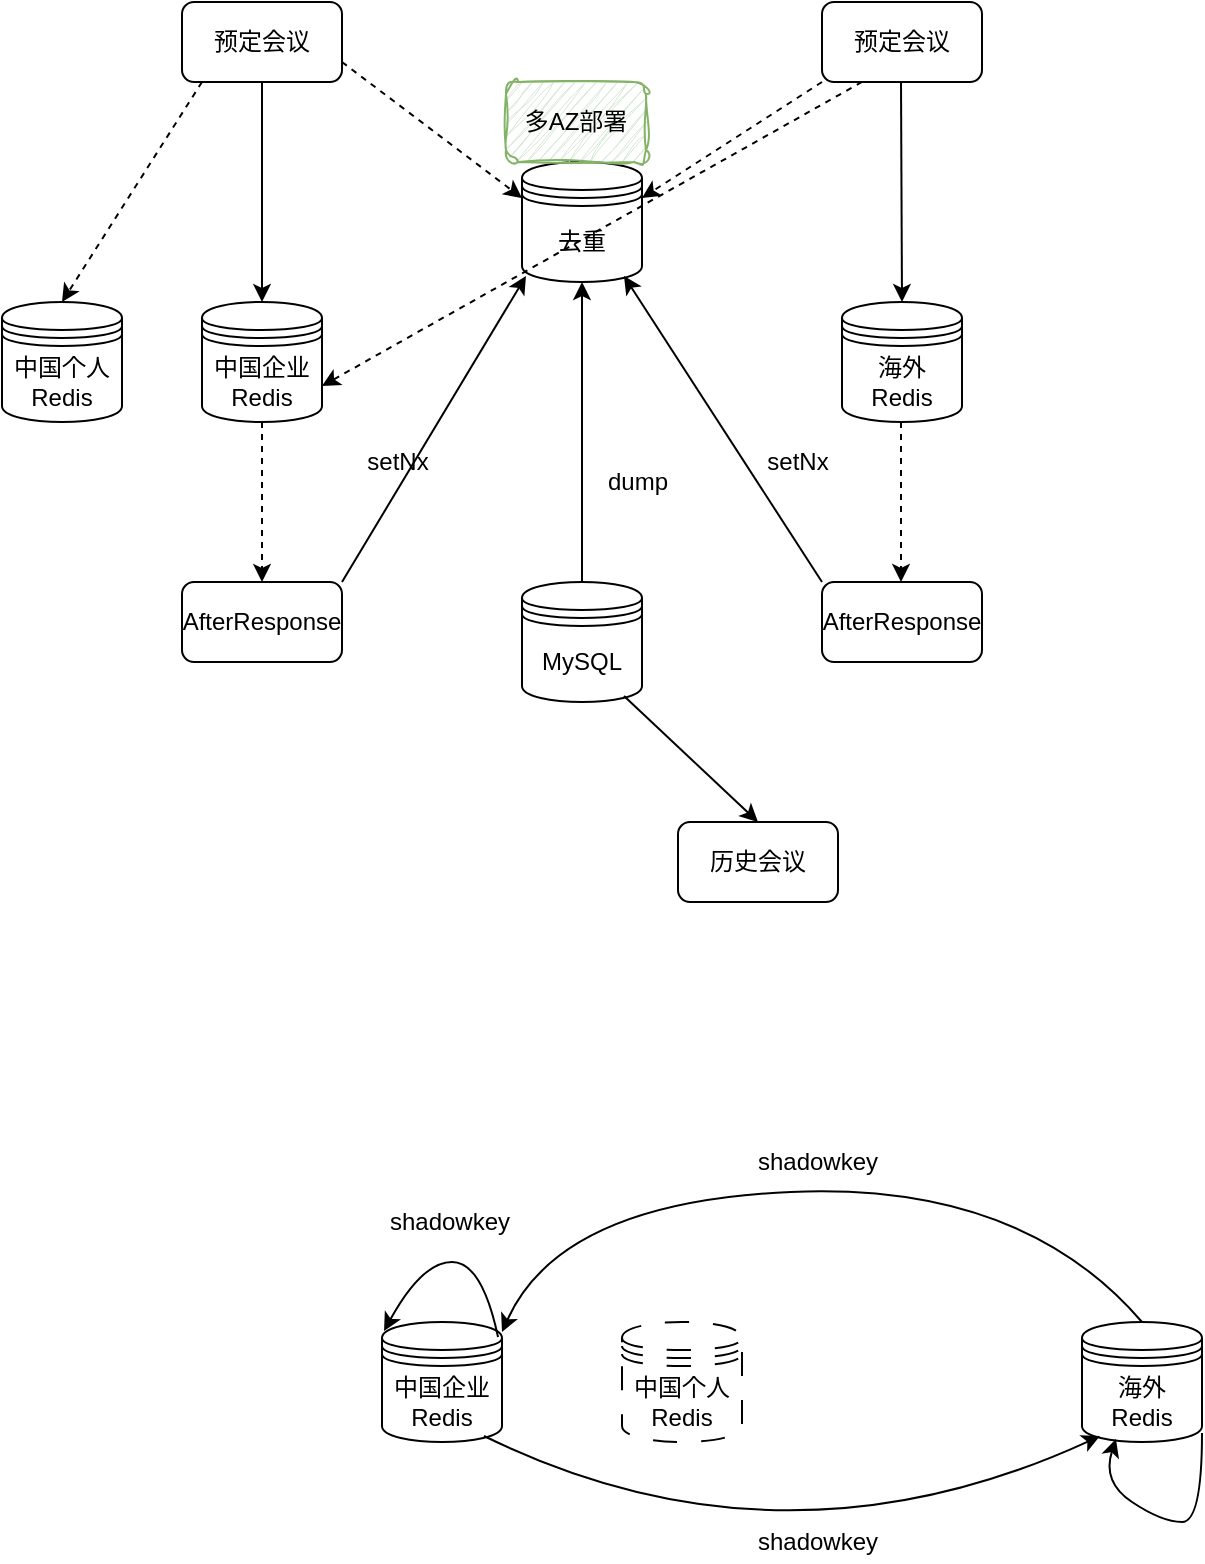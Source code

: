 <mxfile version="21.1.1" type="github">
  <diagram name="第 1 页" id="kEp3wRJRInudLF3USH4L">
    <mxGraphModel dx="1306" dy="746" grid="1" gridSize="10" guides="1" tooltips="1" connect="1" arrows="1" fold="1" page="1" pageScale="1" pageWidth="827" pageHeight="1169" math="0" shadow="0">
      <root>
        <mxCell id="0" />
        <mxCell id="1" parent="0" />
        <mxCell id="5K3wB7KC8CeaGGnO3pnq-1" value="中国企业&lt;br&gt;Redis" style="shape=datastore;whiteSpace=wrap;html=1;fillColor=none;" vertex="1" parent="1">
          <mxGeometry x="120" y="350" width="60" height="60" as="geometry" />
        </mxCell>
        <mxCell id="5K3wB7KC8CeaGGnO3pnq-2" value="海外&lt;br&gt;Redis" style="shape=datastore;whiteSpace=wrap;html=1;fillColor=none;" vertex="1" parent="1">
          <mxGeometry x="440" y="350" width="60" height="60" as="geometry" />
        </mxCell>
        <mxCell id="5K3wB7KC8CeaGGnO3pnq-3" value="去重" style="shape=datastore;whiteSpace=wrap;html=1;fillColor=none;" vertex="1" parent="1">
          <mxGeometry x="280" y="280" width="60" height="60" as="geometry" />
        </mxCell>
        <mxCell id="5K3wB7KC8CeaGGnO3pnq-4" value="预定会议" style="rounded=1;whiteSpace=wrap;html=1;fillColor=none;" vertex="1" parent="1">
          <mxGeometry x="110" y="200" width="80" height="40" as="geometry" />
        </mxCell>
        <mxCell id="5K3wB7KC8CeaGGnO3pnq-5" value="预定会议" style="rounded=1;whiteSpace=wrap;html=1;fillColor=none;" vertex="1" parent="1">
          <mxGeometry x="430" y="200" width="80" height="40" as="geometry" />
        </mxCell>
        <mxCell id="5K3wB7KC8CeaGGnO3pnq-6" value="" style="endArrow=classic;html=1;rounded=0;exitX=0.5;exitY=1;exitDx=0;exitDy=0;" edge="1" parent="1" source="5K3wB7KC8CeaGGnO3pnq-4" target="5K3wB7KC8CeaGGnO3pnq-1">
          <mxGeometry width="50" height="50" relative="1" as="geometry">
            <mxPoint x="390" y="410" as="sourcePoint" />
            <mxPoint x="440" y="360" as="targetPoint" />
          </mxGeometry>
        </mxCell>
        <mxCell id="5K3wB7KC8CeaGGnO3pnq-8" value="" style="endArrow=classic;html=1;rounded=0;exitX=0.5;exitY=1;exitDx=0;exitDy=0;" edge="1" parent="1">
          <mxGeometry width="50" height="50" relative="1" as="geometry">
            <mxPoint x="469.5" y="240" as="sourcePoint" />
            <mxPoint x="470" y="350" as="targetPoint" />
          </mxGeometry>
        </mxCell>
        <mxCell id="5K3wB7KC8CeaGGnO3pnq-9" value="MySQL" style="shape=datastore;whiteSpace=wrap;html=1;fillColor=none;" vertex="1" parent="1">
          <mxGeometry x="280" y="490" width="60" height="60" as="geometry" />
        </mxCell>
        <mxCell id="5K3wB7KC8CeaGGnO3pnq-10" value="" style="endArrow=classic;html=1;rounded=0;exitX=0.5;exitY=0;exitDx=0;exitDy=0;entryX=0.5;entryY=1;entryDx=0;entryDy=0;" edge="1" parent="1" source="5K3wB7KC8CeaGGnO3pnq-9" target="5K3wB7KC8CeaGGnO3pnq-3">
          <mxGeometry width="50" height="50" relative="1" as="geometry">
            <mxPoint x="160" y="250" as="sourcePoint" />
            <mxPoint x="160" y="390" as="targetPoint" />
          </mxGeometry>
        </mxCell>
        <mxCell id="5K3wB7KC8CeaGGnO3pnq-11" value="dump" style="rounded=0;whiteSpace=wrap;html=1;fillColor=none;gradientColor=default;strokeColor=none;" vertex="1" parent="1">
          <mxGeometry x="310" y="430" width="56" height="20" as="geometry" />
        </mxCell>
        <mxCell id="5K3wB7KC8CeaGGnO3pnq-12" value="" style="endArrow=classic;html=1;rounded=0;exitX=1;exitY=0;exitDx=0;exitDy=0;entryX=0.033;entryY=0.95;entryDx=0;entryDy=0;entryPerimeter=0;" edge="1" parent="1" source="5K3wB7KC8CeaGGnO3pnq-25" target="5K3wB7KC8CeaGGnO3pnq-3">
          <mxGeometry width="50" height="50" relative="1" as="geometry">
            <mxPoint x="220" y="510" as="sourcePoint" />
            <mxPoint x="220" y="360" as="targetPoint" />
          </mxGeometry>
        </mxCell>
        <mxCell id="5K3wB7KC8CeaGGnO3pnq-13" value="" style="endArrow=classic;html=1;rounded=0;exitX=0;exitY=0;exitDx=0;exitDy=0;entryX=0.85;entryY=0.95;entryDx=0;entryDy=0;entryPerimeter=0;" edge="1" parent="1" source="5K3wB7KC8CeaGGnO3pnq-26" target="5K3wB7KC8CeaGGnO3pnq-3">
          <mxGeometry width="50" height="50" relative="1" as="geometry">
            <mxPoint x="190" y="420" as="sourcePoint" />
            <mxPoint x="292" y="347" as="targetPoint" />
          </mxGeometry>
        </mxCell>
        <mxCell id="5K3wB7KC8CeaGGnO3pnq-14" value="历史会议" style="rounded=1;whiteSpace=wrap;html=1;fillColor=none;" vertex="1" parent="1">
          <mxGeometry x="358" y="610" width="80" height="40" as="geometry" />
        </mxCell>
        <mxCell id="5K3wB7KC8CeaGGnO3pnq-15" value="" style="endArrow=classic;html=1;rounded=0;exitX=0.85;exitY=0.95;exitDx=0;exitDy=0;entryX=0.5;entryY=0;entryDx=0;entryDy=0;exitPerimeter=0;" edge="1" parent="1" source="5K3wB7KC8CeaGGnO3pnq-9" target="5K3wB7KC8CeaGGnO3pnq-14">
          <mxGeometry width="50" height="50" relative="1" as="geometry">
            <mxPoint x="190" y="420" as="sourcePoint" />
            <mxPoint x="292" y="347" as="targetPoint" />
          </mxGeometry>
        </mxCell>
        <mxCell id="5K3wB7KC8CeaGGnO3pnq-16" value="中国个人&lt;br&gt;Redis" style="shape=datastore;whiteSpace=wrap;html=1;fillColor=none;" vertex="1" parent="1">
          <mxGeometry x="20" y="350" width="60" height="60" as="geometry" />
        </mxCell>
        <mxCell id="5K3wB7KC8CeaGGnO3pnq-17" value="" style="endArrow=classic;html=1;rounded=0;entryX=0.5;entryY=0;entryDx=0;entryDy=0;dashed=1;" edge="1" parent="1" target="5K3wB7KC8CeaGGnO3pnq-16">
          <mxGeometry width="50" height="50" relative="1" as="geometry">
            <mxPoint x="120" y="240" as="sourcePoint" />
            <mxPoint x="160" y="390" as="targetPoint" />
          </mxGeometry>
        </mxCell>
        <mxCell id="5K3wB7KC8CeaGGnO3pnq-18" value="" style="endArrow=classic;html=1;rounded=0;entryX=0;entryY=0.3;entryDx=0;entryDy=0;dashed=1;exitX=1;exitY=0.75;exitDx=0;exitDy=0;" edge="1" parent="1" source="5K3wB7KC8CeaGGnO3pnq-4" target="5K3wB7KC8CeaGGnO3pnq-3">
          <mxGeometry width="50" height="50" relative="1" as="geometry">
            <mxPoint x="130" y="250" as="sourcePoint" />
            <mxPoint x="60" y="390" as="targetPoint" />
          </mxGeometry>
        </mxCell>
        <mxCell id="5K3wB7KC8CeaGGnO3pnq-19" value="" style="endArrow=classic;html=1;rounded=0;entryX=1;entryY=0.3;entryDx=0;entryDy=0;dashed=1;exitX=0;exitY=1;exitDx=0;exitDy=0;" edge="1" parent="1" source="5K3wB7KC8CeaGGnO3pnq-5" target="5K3wB7KC8CeaGGnO3pnq-3">
          <mxGeometry width="50" height="50" relative="1" as="geometry">
            <mxPoint x="200" y="238" as="sourcePoint" />
            <mxPoint x="293" y="293" as="targetPoint" />
          </mxGeometry>
        </mxCell>
        <mxCell id="5K3wB7KC8CeaGGnO3pnq-20" value="多AZ部署" style="rounded=1;whiteSpace=wrap;html=1;fillColor=#d5e8d4;sketch=1;curveFitting=1;jiggle=2;strokeColor=#82b366;" vertex="1" parent="1">
          <mxGeometry x="272" y="240" width="70" height="40" as="geometry" />
        </mxCell>
        <mxCell id="5K3wB7KC8CeaGGnO3pnq-24" value="setNx" style="rounded=0;whiteSpace=wrap;html=1;fillColor=none;gradientColor=default;strokeColor=none;" vertex="1" parent="1">
          <mxGeometry x="190" y="420" width="56" height="20" as="geometry" />
        </mxCell>
        <mxCell id="5K3wB7KC8CeaGGnO3pnq-25" value="AfterResponse" style="rounded=1;whiteSpace=wrap;html=1;fillColor=none;" vertex="1" parent="1">
          <mxGeometry x="110" y="490" width="80" height="40" as="geometry" />
        </mxCell>
        <mxCell id="5K3wB7KC8CeaGGnO3pnq-26" value="AfterResponse" style="rounded=1;whiteSpace=wrap;html=1;fillColor=none;" vertex="1" parent="1">
          <mxGeometry x="430" y="490" width="80" height="40" as="geometry" />
        </mxCell>
        <mxCell id="5K3wB7KC8CeaGGnO3pnq-27" value="" style="endArrow=classic;html=1;rounded=0;entryX=0.5;entryY=0;entryDx=0;entryDy=0;dashed=1;exitX=0.5;exitY=1;exitDx=0;exitDy=0;" edge="1" parent="1" source="5K3wB7KC8CeaGGnO3pnq-1" target="5K3wB7KC8CeaGGnO3pnq-25">
          <mxGeometry width="50" height="50" relative="1" as="geometry">
            <mxPoint x="130" y="250" as="sourcePoint" />
            <mxPoint x="60" y="390" as="targetPoint" />
          </mxGeometry>
        </mxCell>
        <mxCell id="5K3wB7KC8CeaGGnO3pnq-28" value="" style="endArrow=classic;html=1;rounded=0;entryX=0.5;entryY=0;entryDx=0;entryDy=0;dashed=1;exitX=0.5;exitY=1;exitDx=0;exitDy=0;" edge="1" parent="1">
          <mxGeometry width="50" height="50" relative="1" as="geometry">
            <mxPoint x="469.5" y="410" as="sourcePoint" />
            <mxPoint x="469.5" y="490" as="targetPoint" />
          </mxGeometry>
        </mxCell>
        <mxCell id="5K3wB7KC8CeaGGnO3pnq-29" value="setNx" style="rounded=0;whiteSpace=wrap;html=1;fillColor=none;gradientColor=default;strokeColor=none;" vertex="1" parent="1">
          <mxGeometry x="390" y="420" width="56" height="20" as="geometry" />
        </mxCell>
        <mxCell id="5K3wB7KC8CeaGGnO3pnq-31" value="" style="endArrow=classic;html=1;rounded=0;entryX=1;entryY=0.7;entryDx=0;entryDy=0;dashed=1;exitX=0.25;exitY=1;exitDx=0;exitDy=0;" edge="1" parent="1" source="5K3wB7KC8CeaGGnO3pnq-5" target="5K3wB7KC8CeaGGnO3pnq-1">
          <mxGeometry width="50" height="50" relative="1" as="geometry">
            <mxPoint x="440" y="250" as="sourcePoint" />
            <mxPoint x="350" y="308" as="targetPoint" />
          </mxGeometry>
        </mxCell>
        <mxCell id="5K3wB7KC8CeaGGnO3pnq-32" value="中国企业&lt;br&gt;Redis" style="shape=datastore;whiteSpace=wrap;html=1;fillColor=none;" vertex="1" parent="1">
          <mxGeometry x="210" y="860" width="60" height="60" as="geometry" />
        </mxCell>
        <mxCell id="5K3wB7KC8CeaGGnO3pnq-33" value="海外&lt;br&gt;Redis" style="shape=datastore;whiteSpace=wrap;html=1;fillColor=none;" vertex="1" parent="1">
          <mxGeometry x="560" y="860" width="60" height="60" as="geometry" />
        </mxCell>
        <mxCell id="5K3wB7KC8CeaGGnO3pnq-34" value="中国个人&lt;br&gt;Redis" style="shape=datastore;whiteSpace=wrap;html=1;fillColor=none;dashed=1;dashPattern=12 12;" vertex="1" parent="1">
          <mxGeometry x="330" y="860" width="60" height="60" as="geometry" />
        </mxCell>
        <mxCell id="5K3wB7KC8CeaGGnO3pnq-35" value="" style="curved=1;endArrow=classic;html=1;rounded=0;entryX=0.017;entryY=0.075;entryDx=0;entryDy=0;entryPerimeter=0;exitX=0.967;exitY=0.125;exitDx=0;exitDy=0;exitPerimeter=0;" edge="1" parent="1" source="5K3wB7KC8CeaGGnO3pnq-32" target="5K3wB7KC8CeaGGnO3pnq-32">
          <mxGeometry width="50" height="50" relative="1" as="geometry">
            <mxPoint x="300" y="810" as="sourcePoint" />
            <mxPoint x="350" y="760" as="targetPoint" />
            <Array as="points">
              <mxPoint x="260" y="830" />
              <mxPoint x="230" y="830" />
            </Array>
          </mxGeometry>
        </mxCell>
        <mxCell id="5K3wB7KC8CeaGGnO3pnq-36" value="" style="curved=1;endArrow=classic;html=1;rounded=0;entryX=0.017;entryY=0.075;entryDx=0;entryDy=0;entryPerimeter=0;exitX=0.5;exitY=0;exitDx=0;exitDy=0;" edge="1" parent="1" source="5K3wB7KC8CeaGGnO3pnq-33">
          <mxGeometry width="50" height="50" relative="1" as="geometry">
            <mxPoint x="327" y="868" as="sourcePoint" />
            <mxPoint x="270" y="865" as="targetPoint" />
            <Array as="points">
              <mxPoint x="530" y="790" />
              <mxPoint x="299" y="800" />
            </Array>
          </mxGeometry>
        </mxCell>
        <mxCell id="5K3wB7KC8CeaGGnO3pnq-37" value="shadowkey" style="rounded=0;whiteSpace=wrap;html=1;fillColor=none;gradientColor=default;strokeColor=none;" vertex="1" parent="1">
          <mxGeometry x="400" y="770" width="56" height="20" as="geometry" />
        </mxCell>
        <mxCell id="5K3wB7KC8CeaGGnO3pnq-38" value="shadowkey" style="rounded=0;whiteSpace=wrap;html=1;fillColor=none;gradientColor=default;strokeColor=none;" vertex="1" parent="1">
          <mxGeometry x="216" y="800" width="56" height="20" as="geometry" />
        </mxCell>
        <mxCell id="5K3wB7KC8CeaGGnO3pnq-39" value="" style="curved=1;endArrow=classic;html=1;rounded=0;entryX=0.15;entryY=0.95;entryDx=0;entryDy=0;exitX=0.85;exitY=0.95;exitDx=0;exitDy=0;exitPerimeter=0;entryPerimeter=0;" edge="1" parent="1" source="5K3wB7KC8CeaGGnO3pnq-32" target="5K3wB7KC8CeaGGnO3pnq-33">
          <mxGeometry width="50" height="50" relative="1" as="geometry">
            <mxPoint x="310" y="1040" as="sourcePoint" />
            <mxPoint x="-10" y="1045" as="targetPoint" />
            <Array as="points">
              <mxPoint x="410" y="990" />
            </Array>
          </mxGeometry>
        </mxCell>
        <mxCell id="5K3wB7KC8CeaGGnO3pnq-40" value="" style="curved=1;endArrow=classic;html=1;rounded=0;entryX=0.283;entryY=0.975;entryDx=0;entryDy=0;entryPerimeter=0;exitX=1;exitY=0.925;exitDx=0;exitDy=0;exitPerimeter=0;" edge="1" parent="1" source="5K3wB7KC8CeaGGnO3pnq-33" target="5K3wB7KC8CeaGGnO3pnq-33">
          <mxGeometry width="50" height="50" relative="1" as="geometry">
            <mxPoint x="597" y="998" as="sourcePoint" />
            <mxPoint x="540" y="995" as="targetPoint" />
            <Array as="points">
              <mxPoint x="620" y="960" />
              <mxPoint x="600" y="960" />
              <mxPoint x="570" y="940" />
            </Array>
          </mxGeometry>
        </mxCell>
        <mxCell id="5K3wB7KC8CeaGGnO3pnq-42" value="shadowkey" style="rounded=0;whiteSpace=wrap;html=1;fillColor=none;gradientColor=default;strokeColor=none;" vertex="1" parent="1">
          <mxGeometry x="400" y="960" width="56" height="20" as="geometry" />
        </mxCell>
      </root>
    </mxGraphModel>
  </diagram>
</mxfile>
